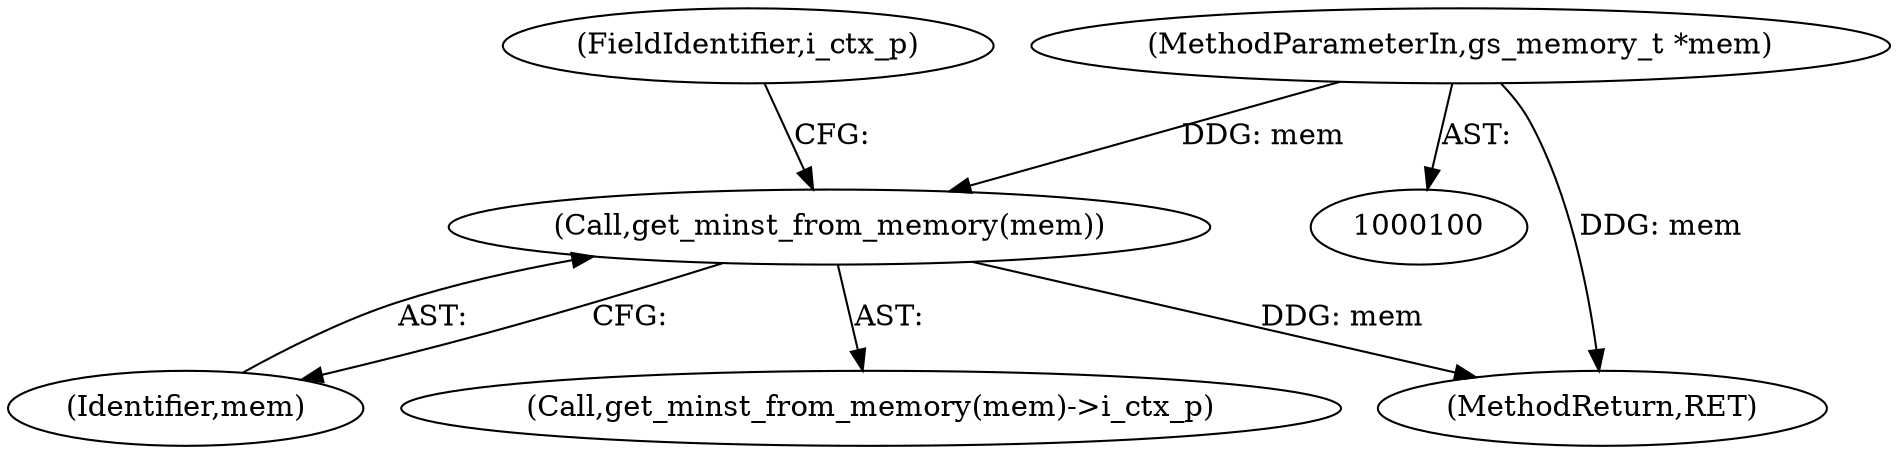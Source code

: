 digraph "0_ghostscript_b60d50b7567369ad856cebe1efb6cd7dd2284219@pointer" {
"1000110" [label="(Call,get_minst_from_memory(mem))"];
"1000101" [label="(MethodParameterIn,gs_memory_t *mem)"];
"1000110" [label="(Call,get_minst_from_memory(mem))"];
"1000169" [label="(MethodReturn,RET)"];
"1000101" [label="(MethodParameterIn,gs_memory_t *mem)"];
"1000111" [label="(Identifier,mem)"];
"1000112" [label="(FieldIdentifier,i_ctx_p)"];
"1000109" [label="(Call,get_minst_from_memory(mem)->i_ctx_p)"];
"1000110" -> "1000109"  [label="AST: "];
"1000110" -> "1000111"  [label="CFG: "];
"1000111" -> "1000110"  [label="AST: "];
"1000112" -> "1000110"  [label="CFG: "];
"1000110" -> "1000169"  [label="DDG: mem"];
"1000101" -> "1000110"  [label="DDG: mem"];
"1000101" -> "1000100"  [label="AST: "];
"1000101" -> "1000169"  [label="DDG: mem"];
}
